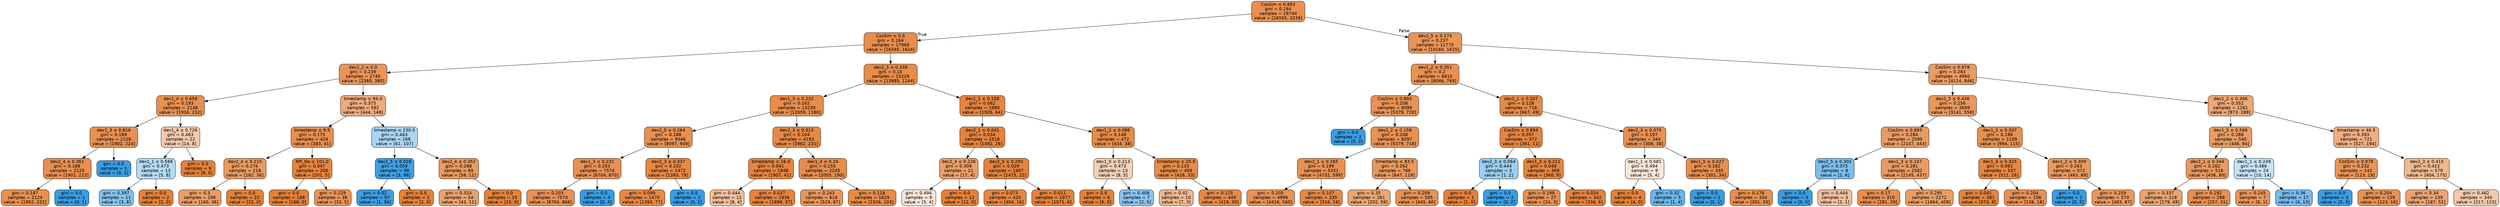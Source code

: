 digraph Tree {
node [shape=box, style="filled, rounded", color="black", fontname=helvetica] ;
edge [fontname=helvetica] ;
0 [label=<CosSim &le; 0.893<br/>gini = 0.194<br/>samples = 29744<br/>value = [26505, 3239]>, fillcolor="#e89051"] ;
1 [label=<CosSim &le; 0.0<br/>gini = 0.164<br/>samples = 17969<br/>value = [16345, 1624]>, fillcolor="#e88e4d"] ;
0 -> 1 [labeldistance=2.5, labelangle=45, headlabel="True"] ;
2 [label=<dev2_2 &le; 0.0<br/>gini = 0.239<br/>samples = 2740<br/>value = [2360, 380]>, fillcolor="#e99559"] ;
1 -> 2 ;
3 [label=<dev1_4 &le; 0.659<br/>gini = 0.193<br/>samples = 2148<br/>value = [1916, 232]>, fillcolor="#e89051"] ;
2 -> 3 ;
4 [label=<dev1_3 &le; 0.816<br/>gini = 0.189<br/>samples = 2126<br/>value = [1902, 224]>, fillcolor="#e89050"] ;
3 -> 4 ;
5 [label=<dev2_4 &le; 0.361<br/>gini = 0.188<br/>samples = 2125<br/>value = [1902, 223]>, fillcolor="#e89050"] ;
4 -> 5 ;
6 [label=<gini = 0.187<br/>samples = 2124<br/>value = [1902, 222]>, fillcolor="#e89050"] ;
5 -> 6 ;
7 [label=<gini = 0.0<br/>samples = 1<br/>value = [0, 1]>, fillcolor="#399de5"] ;
5 -> 7 ;
8 [label=<gini = 0.0<br/>samples = 1<br/>value = [0, 1]>, fillcolor="#399de5"] ;
4 -> 8 ;
9 [label=<dev1_4 &le; 0.726<br/>gini = 0.463<br/>samples = 22<br/>value = [14, 8]>, fillcolor="#f4c9aa"] ;
3 -> 9 ;
10 [label=<dev1_1 &le; 0.566<br/>gini = 0.473<br/>samples = 13<br/>value = [5, 8]>, fillcolor="#b5daf5"] ;
9 -> 10 ;
11 [label=<gini = 0.397<br/>samples = 11<br/>value = [3, 8]>, fillcolor="#83c2ef"] ;
10 -> 11 ;
12 [label=<gini = 0.0<br/>samples = 2<br/>value = [2, 0]>, fillcolor="#e58139"] ;
10 -> 12 ;
13 [label=<gini = 0.0<br/>samples = 9<br/>value = [9, 0]>, fillcolor="#e58139"] ;
9 -> 13 ;
14 [label=<timestamp &le; 94.0<br/>gini = 0.375<br/>samples = 592<br/>value = [444, 148]>, fillcolor="#eeab7b"] ;
2 -> 14 ;
15 [label=<timestamp &le; 9.5<br/>gini = 0.175<br/>samples = 424<br/>value = [383, 41]>, fillcolor="#e88e4e"] ;
14 -> 15 ;
16 [label=<dev2_4 &le; 0.215<br/>gini = 0.276<br/>samples = 218<br/>value = [182, 36]>, fillcolor="#ea9a60"] ;
15 -> 16 ;
17 [label=<gini = 0.3<br/>samples = 196<br/>value = [160, 36]>, fillcolor="#eb9d66"] ;
16 -> 17 ;
18 [label=<gini = 0.0<br/>samples = 22<br/>value = [22, 0]>, fillcolor="#e58139"] ;
16 -> 18 ;
19 [label=<RPi_No &le; 101.0<br/>gini = 0.047<br/>samples = 206<br/>value = [201, 5]>, fillcolor="#e6843e"] ;
15 -> 19 ;
20 [label=<gini = 0.0<br/>samples = 168<br/>value = [168, 0]>, fillcolor="#e58139"] ;
19 -> 20 ;
21 [label=<gini = 0.229<br/>samples = 38<br/>value = [33, 5]>, fillcolor="#e99457"] ;
19 -> 21 ;
22 [label=<timestamp &le; 230.5<br/>gini = 0.463<br/>samples = 168<br/>value = [61, 107]>, fillcolor="#aad5f4"] ;
14 -> 22 ;
23 [label=<dev1_5 &le; 0.026<br/>gini = 0.059<br/>samples = 99<br/>value = [3, 96]>, fillcolor="#3fa0e6"] ;
22 -> 23 ;
24 [label=<gini = 0.02<br/>samples = 97<br/>value = [1, 96]>, fillcolor="#3b9ee5"] ;
23 -> 24 ;
25 [label=<gini = 0.0<br/>samples = 2<br/>value = [2, 0]>, fillcolor="#e58139"] ;
23 -> 25 ;
26 [label=<dev2_4 &le; 0.352<br/>gini = 0.268<br/>samples = 69<br/>value = [58, 11]>, fillcolor="#ea995f"] ;
22 -> 26 ;
27 [label=<gini = 0.324<br/>samples = 54<br/>value = [43, 11]>, fillcolor="#eca16c"] ;
26 -> 27 ;
28 [label=<gini = 0.0<br/>samples = 15<br/>value = [15, 0]>, fillcolor="#e58139"] ;
26 -> 28 ;
29 [label=<dev2_3 &le; 0.338<br/>gini = 0.15<br/>samples = 15229<br/>value = [13985, 1244]>, fillcolor="#e78c4b"] ;
1 -> 29 ;
30 [label=<dev1_3 &le; 0.232<br/>gini = 0.162<br/>samples = 13239<br/>value = [12059, 1180]>, fillcolor="#e88d4c"] ;
29 -> 30 ;
31 [label=<dev2_5 &le; 0.264<br/>gini = 0.188<br/>samples = 9046<br/>value = [8097, 949]>, fillcolor="#e89050"] ;
30 -> 31 ;
32 [label=<dev1_3 &le; 0.232<br/>gini = 0.203<br/>samples = 7574<br/>value = [6704, 870]>, fillcolor="#e89153"] ;
31 -> 32 ;
33 [label=<gini = 0.203<br/>samples = 7570<br/>value = [6704, 866]>, fillcolor="#e89153"] ;
32 -> 33 ;
34 [label=<gini = 0.0<br/>samples = 4<br/>value = [0, 4]>, fillcolor="#399de5"] ;
32 -> 34 ;
35 [label=<dev2_3 &le; 0.337<br/>gini = 0.102<br/>samples = 1472<br/>value = [1393, 79]>, fillcolor="#e68844"] ;
31 -> 35 ;
36 [label=<gini = 0.099<br/>samples = 1470<br/>value = [1393, 77]>, fillcolor="#e68844"] ;
35 -> 36 ;
37 [label=<gini = 0.0<br/>samples = 2<br/>value = [0, 2]>, fillcolor="#399de5"] ;
35 -> 37 ;
38 [label=<dev2_3 &le; 0.013<br/>gini = 0.104<br/>samples = 4193<br/>value = [3962, 231]>, fillcolor="#e78845"] ;
30 -> 38 ;
39 [label=<timestamp &le; 16.0<br/>gini = 0.041<br/>samples = 1948<br/>value = [1907, 41]>, fillcolor="#e6843d"] ;
38 -> 39 ;
40 [label=<gini = 0.444<br/>samples = 12<br/>value = [8, 4]>, fillcolor="#f2c09c"] ;
39 -> 40 ;
41 [label=<gini = 0.037<br/>samples = 1936<br/>value = [1899, 37]>, fillcolor="#e6833d"] ;
39 -> 41 ;
42 [label=<dev1_4 &le; 0.24<br/>gini = 0.155<br/>samples = 2245<br/>value = [2055, 190]>, fillcolor="#e78d4b"] ;
38 -> 42 ;
43 [label=<gini = 0.243<br/>samples = 616<br/>value = [529, 87]>, fillcolor="#e9965a"] ;
42 -> 43 ;
44 [label=<gini = 0.118<br/>samples = 1629<br/>value = [1526, 103]>, fillcolor="#e78a46"] ;
42 -> 44 ;
45 [label=<dev1_1 &le; 0.158<br/>gini = 0.062<br/>samples = 1990<br/>value = [1926, 64]>, fillcolor="#e68540"] ;
29 -> 45 ;
46 [label=<dev2_1 &le; 0.041<br/>gini = 0.034<br/>samples = 1518<br/>value = [1492, 26]>, fillcolor="#e5833c"] ;
45 -> 46 ;
47 [label=<dev2_4 &le; 0.226<br/>gini = 0.308<br/>samples = 21<br/>value = [17, 4]>, fillcolor="#eb9f68"] ;
46 -> 47 ;
48 [label=<gini = 0.494<br/>samples = 9<br/>value = [5, 4]>, fillcolor="#fae6d7"] ;
47 -> 48 ;
49 [label=<gini = 0.0<br/>samples = 12<br/>value = [12, 0]>, fillcolor="#e58139"] ;
47 -> 49 ;
50 [label=<dev2_5 &le; 0.293<br/>gini = 0.029<br/>samples = 1497<br/>value = [1475, 22]>, fillcolor="#e5833c"] ;
46 -> 50 ;
51 [label=<gini = 0.073<br/>samples = 420<br/>value = [404, 16]>, fillcolor="#e68641"] ;
50 -> 51 ;
52 [label=<gini = 0.011<br/>samples = 1077<br/>value = [1071, 6]>, fillcolor="#e5823a"] ;
50 -> 52 ;
53 [label=<dev1_2 &le; 0.086<br/>gini = 0.148<br/>samples = 472<br/>value = [434, 38]>, fillcolor="#e78c4a"] ;
45 -> 53 ;
54 [label=<dev1_5 &le; 0.213<br/>gini = 0.473<br/>samples = 13<br/>value = [8, 5]>, fillcolor="#f5d0b5"] ;
53 -> 54 ;
55 [label=<gini = 0.0<br/>samples = 6<br/>value = [6, 0]>, fillcolor="#e58139"] ;
54 -> 55 ;
56 [label=<gini = 0.408<br/>samples = 7<br/>value = [2, 5]>, fillcolor="#88c4ef"] ;
54 -> 56 ;
57 [label=<timestamp &le; 25.5<br/>gini = 0.133<br/>samples = 459<br/>value = [426, 33]>, fillcolor="#e78b48"] ;
53 -> 57 ;
58 [label=<gini = 0.42<br/>samples = 10<br/>value = [7, 3]>, fillcolor="#f0b78e"] ;
57 -> 58 ;
59 [label=<gini = 0.125<br/>samples = 449<br/>value = [419, 30]>, fillcolor="#e78a47"] ;
57 -> 59 ;
60 [label=<dev2_5 &le; 0.174<br/>gini = 0.237<br/>samples = 11775<br/>value = [10160, 1615]>, fillcolor="#e99558"] ;
0 -> 60 [labeldistance=2.5, labelangle=-45, headlabel="False"] ;
61 [label=<dev1_2 &le; 0.351<br/>gini = 0.2<br/>samples = 6815<br/>value = [6046, 769]>, fillcolor="#e89152"] ;
60 -> 61 ;
62 [label=<CosSim &le; 0.893<br/>gini = 0.208<br/>samples = 6099<br/>value = [5379, 720]>, fillcolor="#e89254"] ;
61 -> 62 ;
63 [label=<gini = 0.0<br/>samples = 2<br/>value = [0, 2]>, fillcolor="#399de5"] ;
62 -> 63 ;
64 [label=<dev2_2 &le; 0.158<br/>gini = 0.208<br/>samples = 6097<br/>value = [5379, 718]>, fillcolor="#e89253"] ;
62 -> 64 ;
65 [label=<dev2_1 &le; 0.165<br/>gini = 0.199<br/>samples = 5331<br/>value = [4732, 599]>, fillcolor="#e89152"] ;
64 -> 65 ;
66 [label=<gini = 0.205<br/>samples = 4996<br/>value = [4416, 580]>, fillcolor="#e89253"] ;
65 -> 66 ;
67 [label=<gini = 0.107<br/>samples = 335<br/>value = [316, 19]>, fillcolor="#e78945"] ;
65 -> 67 ;
68 [label=<timestamp &le; 83.5<br/>gini = 0.262<br/>samples = 766<br/>value = [647, 119]>, fillcolor="#ea985d"] ;
64 -> 68 ;
69 [label=<gini = 0.35<br/>samples = 261<br/>value = [202, 59]>, fillcolor="#eda673"] ;
68 -> 69 ;
70 [label=<gini = 0.209<br/>samples = 505<br/>value = [445, 60]>, fillcolor="#e99254"] ;
68 -> 70 ;
71 [label=<dev2_1 &le; 0.207<br/>gini = 0.128<br/>samples = 716<br/>value = [667, 49]>, fillcolor="#e78a48"] ;
61 -> 71 ;
72 [label=<CosSim &le; 0.894<br/>gini = 0.057<br/>samples = 372<br/>value = [361, 11]>, fillcolor="#e6853f"] ;
71 -> 72 ;
73 [label=<dev2_3 &le; 0.064<br/>gini = 0.444<br/>samples = 3<br/>value = [1, 2]>, fillcolor="#9ccef2"] ;
72 -> 73 ;
74 [label=<gini = 0.0<br/>samples = 1<br/>value = [1, 0]>, fillcolor="#e58139"] ;
73 -> 74 ;
75 [label=<gini = 0.0<br/>samples = 2<br/>value = [0, 2]>, fillcolor="#399de5"] ;
73 -> 75 ;
76 [label=<dev1_3 &le; 0.211<br/>gini = 0.048<br/>samples = 369<br/>value = [360, 9]>, fillcolor="#e6843e"] ;
72 -> 76 ;
77 [label=<gini = 0.198<br/>samples = 27<br/>value = [24, 3]>, fillcolor="#e89152"] ;
76 -> 77 ;
78 [label=<gini = 0.034<br/>samples = 342<br/>value = [336, 6]>, fillcolor="#e5833d"] ;
76 -> 78 ;
79 [label=<dev2_3 &le; 0.075<br/>gini = 0.197<br/>samples = 344<br/>value = [306, 38]>, fillcolor="#e89152"] ;
71 -> 79 ;
80 [label=<dev1_1 &le; 0.581<br/>gini = 0.494<br/>samples = 9<br/>value = [5, 4]>, fillcolor="#fae6d7"] ;
79 -> 80 ;
81 [label=<gini = 0.0<br/>samples = 4<br/>value = [4, 0]>, fillcolor="#e58139"] ;
80 -> 81 ;
82 [label=<gini = 0.32<br/>samples = 5<br/>value = [1, 4]>, fillcolor="#6ab6ec"] ;
80 -> 82 ;
83 [label=<dev1_5 &le; 0.027<br/>gini = 0.182<br/>samples = 335<br/>value = [301, 34]>, fillcolor="#e88f4f"] ;
79 -> 83 ;
84 [label=<gini = 0.0<br/>samples = 1<br/>value = [0, 1]>, fillcolor="#399de5"] ;
83 -> 84 ;
85 [label=<gini = 0.178<br/>samples = 334<br/>value = [301, 33]>, fillcolor="#e88f4f"] ;
83 -> 85 ;
86 [label=<CosSim &le; 0.978<br/>gini = 0.283<br/>samples = 4960<br/>value = [4114, 846]>, fillcolor="#ea9b62"] ;
60 -> 86 ;
87 [label=<dev2_3 &le; 0.436<br/>gini = 0.256<br/>samples = 3699<br/>value = [3141, 558]>, fillcolor="#ea975c"] ;
86 -> 87 ;
88 [label=<CosSim &le; 0.893<br/>gini = 0.284<br/>samples = 2590<br/>value = [2147, 443]>, fillcolor="#ea9b62"] ;
87 -> 88 ;
89 [label=<dev2_5 &le; 0.301<br/>gini = 0.375<br/>samples = 8<br/>value = [2, 6]>, fillcolor="#7bbeee"] ;
88 -> 89 ;
90 [label=<gini = 0.0<br/>samples = 5<br/>value = [0, 5]>, fillcolor="#399de5"] ;
89 -> 90 ;
91 [label=<gini = 0.444<br/>samples = 3<br/>value = [2, 1]>, fillcolor="#f2c09c"] ;
89 -> 91 ;
92 [label=<dev1_3 &le; 0.107<br/>gini = 0.281<br/>samples = 2582<br/>value = [2145, 437]>, fillcolor="#ea9b61"] ;
88 -> 92 ;
93 [label=<gini = 0.17<br/>samples = 310<br/>value = [281, 29]>, fillcolor="#e88e4d"] ;
92 -> 93 ;
94 [label=<gini = 0.295<br/>samples = 2272<br/>value = [1864, 408]>, fillcolor="#eb9d64"] ;
92 -> 94 ;
95 [label=<dev1_2 &le; 0.307<br/>gini = 0.186<br/>samples = 1109<br/>value = [994, 115]>, fillcolor="#e89050"] ;
87 -> 95 ;
96 [label=<dev1_4 &le; 0.325<br/>gini = 0.092<br/>samples = 537<br/>value = [511, 26]>, fillcolor="#e68743"] ;
95 -> 96 ;
97 [label=<gini = 0.041<br/>samples = 381<br/>value = [373, 8]>, fillcolor="#e6843d"] ;
96 -> 97 ;
98 [label=<gini = 0.204<br/>samples = 156<br/>value = [138, 18]>, fillcolor="#e89153"] ;
96 -> 98 ;
99 [label=<dev1_2 &le; 0.309<br/>gini = 0.263<br/>samples = 572<br/>value = [483, 89]>, fillcolor="#ea985d"] ;
95 -> 99 ;
100 [label=<gini = 0.0<br/>samples = 2<br/>value = [0, 2]>, fillcolor="#399de5"] ;
99 -> 100 ;
101 [label=<gini = 0.259<br/>samples = 570<br/>value = [483, 87]>, fillcolor="#ea985d"] ;
99 -> 101 ;
102 [label=<dev1_2 &le; 0.366<br/>gini = 0.352<br/>samples = 1261<br/>value = [973, 288]>, fillcolor="#eda674"] ;
86 -> 102 ;
103 [label=<dev1_5 &le; 0.566<br/>gini = 0.288<br/>samples = 540<br/>value = [446, 94]>, fillcolor="#ea9c63"] ;
102 -> 103 ;
104 [label=<dev2_1 &le; 0.344<br/>gini = 0.262<br/>samples = 516<br/>value = [436, 80]>, fillcolor="#ea985d"] ;
103 -> 104 ;
105 [label=<gini = 0.337<br/>samples = 228<br/>value = [179, 49]>, fillcolor="#eca36f"] ;
104 -> 105 ;
106 [label=<gini = 0.192<br/>samples = 288<br/>value = [257, 31]>, fillcolor="#e89051"] ;
104 -> 106 ;
107 [label=<dev1_1 &le; 0.249<br/>gini = 0.486<br/>samples = 24<br/>value = [10, 14]>, fillcolor="#c6e3f8"] ;
103 -> 107 ;
108 [label=<gini = 0.245<br/>samples = 7<br/>value = [6, 1]>, fillcolor="#e9965a"] ;
107 -> 108 ;
109 [label=<gini = 0.36<br/>samples = 17<br/>value = [4, 13]>, fillcolor="#76bbed"] ;
107 -> 109 ;
110 [label=<timestamp &le; 46.5<br/>gini = 0.393<br/>samples = 721<br/>value = [527, 194]>, fillcolor="#efaf82"] ;
102 -> 110 ;
111 [label=<CosSim &le; 0.978<br/>gini = 0.232<br/>samples = 142<br/>value = [123, 19]>, fillcolor="#e99458"] ;
110 -> 111 ;
112 [label=<gini = 0.0<br/>samples = 3<br/>value = [0, 3]>, fillcolor="#399de5"] ;
111 -> 112 ;
113 [label=<gini = 0.204<br/>samples = 139<br/>value = [123, 16]>, fillcolor="#e89153"] ;
111 -> 113 ;
114 [label=<dev2_3 &le; 0.415<br/>gini = 0.422<br/>samples = 579<br/>value = [404, 175]>, fillcolor="#f0b88f"] ;
110 -> 114 ;
115 [label=<gini = 0.34<br/>samples = 239<br/>value = [187, 52]>, fillcolor="#eca470"] ;
114 -> 115 ;
116 [label=<gini = 0.462<br/>samples = 340<br/>value = [217, 123]>, fillcolor="#f4c8a9"] ;
114 -> 116 ;
}